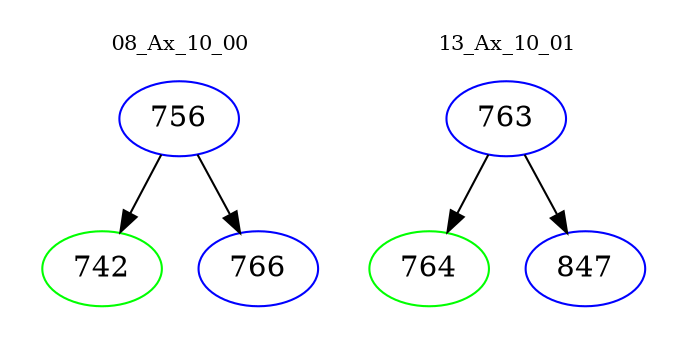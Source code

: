 digraph{
subgraph cluster_0 {
color = white
label = "08_Ax_10_00";
fontsize=10;
T0_756 [label="756", color="blue"]
T0_756 -> T0_742 [color="black"]
T0_742 [label="742", color="green"]
T0_756 -> T0_766 [color="black"]
T0_766 [label="766", color="blue"]
}
subgraph cluster_1 {
color = white
label = "13_Ax_10_01";
fontsize=10;
T1_763 [label="763", color="blue"]
T1_763 -> T1_764 [color="black"]
T1_764 [label="764", color="green"]
T1_763 -> T1_847 [color="black"]
T1_847 [label="847", color="blue"]
}
}
